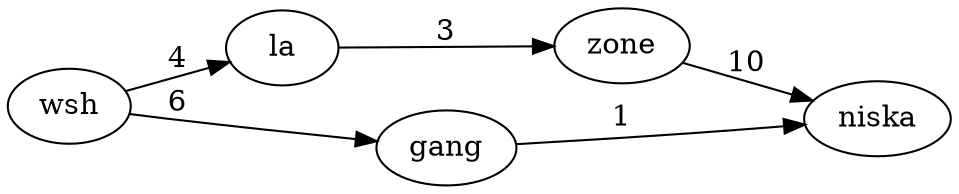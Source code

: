     digraph G{
   rankdir=LR
   zone -> niska [label="10"];
   la -> zone [label="3"];
   gang -> niska [label="1"];
   wsh -> la [label="4"];
   wsh -> gang [label="6"];
   }
